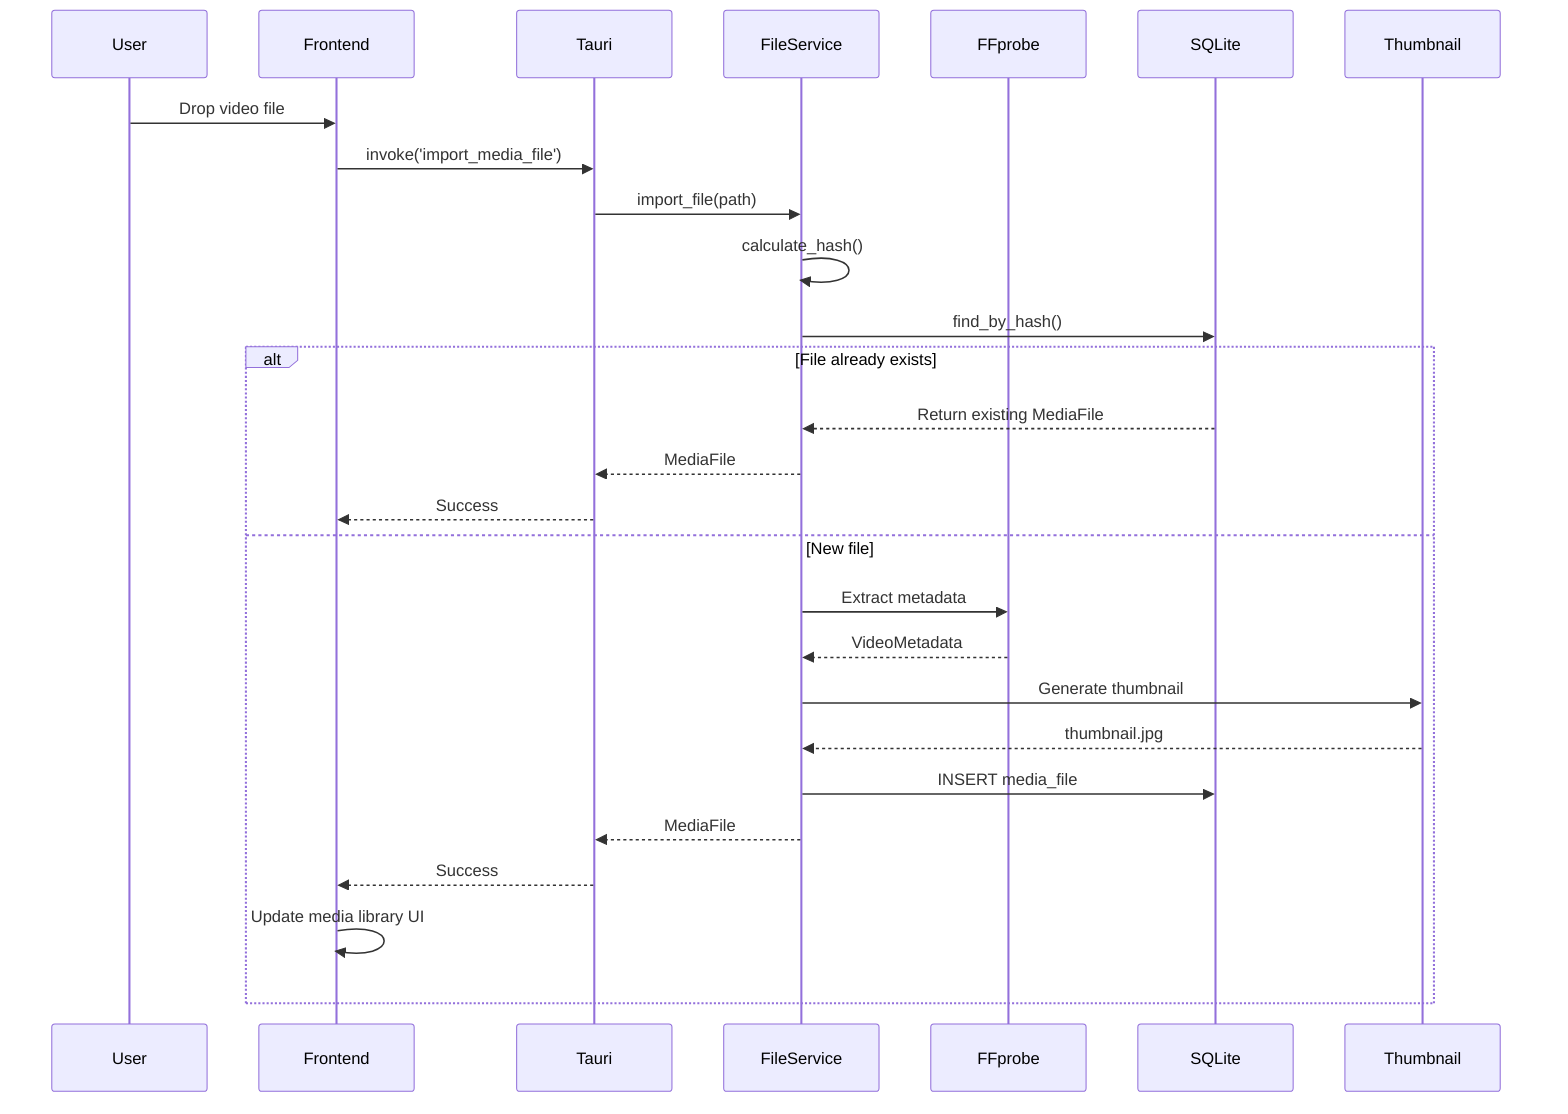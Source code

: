 sequenceDiagram
    participant User
    participant Frontend
    participant Tauri
    participant FileService
    participant FFprobe
    participant SQLite
    participant Thumbnail
    
    User->>Frontend: Drop video file
    Frontend->>Tauri: invoke('import_media_file')
    Tauri->>FileService: import_file(path)
    
    FileService->>FileService: calculate_hash()
    FileService->>SQLite: find_by_hash()
    
    alt File already exists
        SQLite-->>FileService: Return existing MediaFile
        FileService-->>Tauri: MediaFile
        Tauri-->>Frontend: Success
    else New file
        FileService->>FFprobe: Extract metadata
        FFprobe-->>FileService: VideoMetadata
        FileService->>Thumbnail: Generate thumbnail
        Thumbnail-->>FileService: thumbnail.jpg
        FileService->>SQLite: INSERT media_file
        FileService-->>Tauri: MediaFile
        Tauri-->>Frontend: Success
        Frontend->>Frontend: Update media library UI
    end